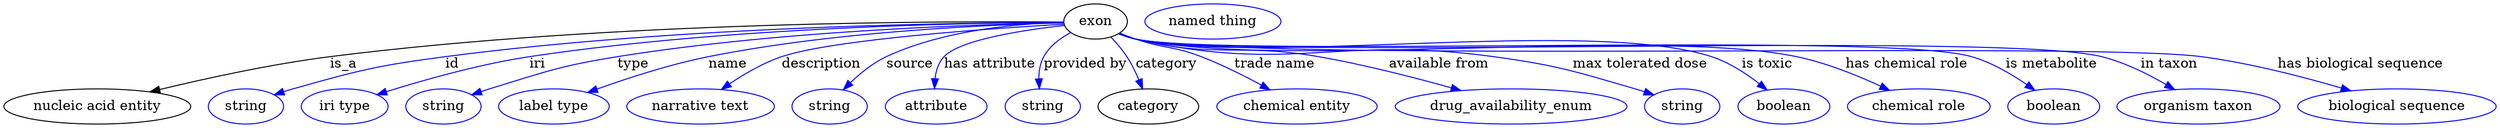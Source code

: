 digraph {
	graph [bb="0,0,2543.9,123"];
	node [label="\N"];
	exon	[height=0.5,
		label=exon,
		pos="1114.5,105",
		width=0.9027];
	"nucleic acid entity"	[height=0.5,
		pos="95.542,18",
		width=2.6539];
	exon -> "nucleic acid entity"	[label=is_a,
		lp="347.54,61.5",
		pos="e,149.47,32.944 1082,104.43 974.67,105.43 622.03,105.52 333.54,69 273.91,61.45 206.99,46.833 159.34,35.345"];
	id	[color=blue,
		height=0.5,
		label=string,
		pos="247.54,18",
		width=1.0652];
	exon -> id	[color=blue,
		label=id,
		lp="458.54,61.5",
		pos="e,276.54,29.96 1082,104.07 985.32,103.9 692.11,100.6 451.54,69 381.28,59.771 363.76,55.205 295.54,36 292.44,35.126 289.24,34.155 \
286.04,33.133",
		style=solid];
	iri	[color=blue,
		height=0.5,
		label="iri type",
		pos="348.54,18",
		width=1.2277];
	exon -> iri	[color=blue,
		label=iri,
		lp="545.54,61.5",
		pos="e,381.54,30.069 1081.8,104.06 993.43,103.78 742.94,100.08 537.54,69 486.4,61.263 429.18,45.021 391.23,33.14",
		style=solid];
	type	[color=blue,
		height=0.5,
		label=string,
		pos="449.54,18",
		width=1.0652];
	exon -> type	[color=blue,
		label=type,
		lp="643.54,61.5",
		pos="e,478.47,29.979 1082.1,103.62 1003.6,102.29 797.23,96.256 627.54,69 568.26,59.478 553.96,53.566 496.54,36 493.78,35.155 490.94,34.243 \
488.09,33.294",
		style=solid];
	name	[color=blue,
		height=0.5,
		label="label type",
		pos="562.54,18",
		width=1.5707];
	exon -> name	[color=blue,
		label=name,
		lp="739.54,61.5",
		pos="e,596.88,32.353 1081.9,103.53 1013.9,102.01 852.17,95.657 719.54,69 680.57,61.167 637.65,47.105 606.55,35.885",
		style=solid];
	description	[color=blue,
		height=0.5,
		label="narrative text",
		pos="712.54,18",
		width=2.0943];
	exon -> description	[color=blue,
		label=description,
		lp="834.04,61.5",
		pos="e,733.22,35.38 1082.3,102.29 1011.8,98.273 846.43,87.164 793.54,69 774.99,62.628 756.23,51.415 741.44,41.221",
		style=solid];
	source	[color=blue,
		height=0.5,
		label=string,
		pos="844.54,18",
		width=1.0652];
	exon -> source	[color=blue,
		label=source,
		lp="924.54,61.5",
		pos="e,858.03,35.17 1082.1,104.24 1038.6,103.35 960.16,97.469 900.54,69 887.23,62.645 874.75,52.139 864.96,42.393",
		style=solid];
	"has attribute"	[color=blue,
		height=0.5,
		label=attribute,
		pos="952.54,18",
		width=1.4443];
	exon -> "has attribute"	[color=blue,
		label="has attribute",
		lp="1006.5,61.5",
		pos="e,950.38,36.355 1082.7,101.04 1042.3,96.596 975.89,86.762 959.54,69 953.95,62.923 951.53,54.547 950.69,46.386",
		style=solid];
	"provided by"	[color=blue,
		height=0.5,
		label=string,
		pos="1060.5,18",
		width=1.0652];
	exon -> "provided by"	[color=blue,
		label="provided by",
		lp="1104,61.5",
		pos="e,1057.1,36.23 1089,93.654 1078.6,88.012 1067.6,79.913 1061.5,69 1057.8,62.203 1056.5,54.058 1056.5,46.335",
		style=solid];
	category	[height=0.5,
		pos="1168.5,18",
		width=1.4263];
	exon -> category	[color=blue,
		label=category,
		lp="1187,61.5",
		pos="e,1162.7,35.908 1130.4,88.879 1135.9,83.021 1142,76.036 1146.5,69 1151.3,61.737 1155.4,53.287 1158.8,45.422",
		style=solid];
	"trade name"	[color=blue,
		height=0.5,
		label="chemical entity",
		pos="1319.5,18",
		width=2.2748];
	exon -> "trade name"	[color=blue,
		label="trade name",
		lp="1296.5,61.5",
		pos="e,1292.3,35.062 1139.5,93.046 1144.7,90.912 1150.3,88.786 1155.5,87 1184.7,77.074 1193.8,80.127 1222.5,69 1243.3,60.965 1265.4,49.771 \
1283.3,40.011",
		style=solid];
	"available from"	[color=blue,
		height=0.5,
		label=drug_availability_enum,
		pos="1537.5,18",
		width=3.2858];
	exon -> "available from"	[color=blue,
		label="available from",
		lp="1464,61.5",
		pos="e,1486.4,34.335 1138.4,92.71 1143.9,90.494 1149.9,88.419 1155.5,87 1236.1,66.874 1259.7,83.307 1341.5,69 1387.3,61.003 1438,47.934 \
1476.4,37.162",
		style=solid];
	"max tolerated dose"	[color=blue,
		height=0.5,
		label=string,
		pos="1712.5,18",
		width=1.0652];
	exon -> "max tolerated dose"	[color=blue,
		label="max tolerated dose",
		lp="1669.5,61.5",
		pos="e,1683.5,29.887 1138.4,92.511 1143.9,90.305 1149.8,88.285 1155.5,87 1313.6,51.457 1359.1,91.056 1519.5,69 1585,60 1601.1,54.397 \
1664.5,36 1667.6,35.102 1670.8,34.114 1674,33.081",
		style=solid];
	"is toxic"	[color=blue,
		height=0.5,
		label=boolean,
		pos="1815.5,18",
		width=1.2999];
	exon -> "is toxic"	[color=blue,
		label="is toxic",
		lp="1799.5,61.5",
		pos="e,1798.5,34.906 1138.4,92.432 1143.9,90.23 1149.8,88.231 1155.5,87 1283.1,59.558 1618.5,109.51 1742.5,69 1760.2,63.235 1777.5,51.763 \
1790.8,41.26",
		style=solid];
	"has chemical role"	[color=blue,
		height=0.5,
		label="chemical role",
		pos="1953.5,18",
		width=2.022];
	exon -> "has chemical role"	[color=blue,
		label="has chemical role",
		lp="1942,61.5",
		pos="e,1923.9,34.454 1138.4,92.415 1143.9,90.214 1149.8,88.22 1155.5,87 1302.1,55.784 1682.8,99.5 1829.5,69 1859.2,62.826 1890.9,49.93 \
1914.8,38.782",
		style=solid];
	"is metabolite"	[color=blue,
		height=0.5,
		label=boolean,
		pos="2091.5,18",
		width=1.2999];
	exon -> "is metabolite"	[color=blue,
		label="is metabolite",
		lp="2089.5,61.5",
		pos="e,2072.5,34.494 1138.3,92.391 1143.9,90.192 1149.8,88.204 1155.5,87 1248.3,67.509 1917.5,95.348 2008.5,69 2028.5,63.215 2048.6,51.344 \
2064,40.62",
		style=solid];
	"in taxon"	[color=blue,
		height=0.5,
		label="organism taxon",
		pos="2239.5,18",
		width=2.3109];
	exon -> "in taxon"	[color=blue,
		label="in taxon",
		lp="2209.5,61.5",
		pos="e,2215.1,35.26 1138.3,92.379 1143.9,90.18 1149.8,88.196 1155.5,87 1262.7,64.646 2034.3,95.336 2140.5,69 2163.8,63.227 2187.9,51.228 \
2206.5,40.431",
		style=solid];
	"has biological sequence"	[color=blue,
		height=0.5,
		label="biological sequence",
		pos="2442.5,18",
		width=2.8164];
	exon -> "has biological sequence"	[color=blue,
		label="has biological sequence",
		lp="2405,61.5",
		pos="e,2395.4,34.018 1138.3,92.372 1143.9,90.173 1149.8,88.191 1155.5,87 1273.8,62.433 2122.8,84.751 2242.5,69 2291.6,62.546 2346,48.476 \
2385.7,36.901",
		style=solid];
	"named thing_category"	[color=blue,
		height=0.5,
		label="named thing",
		pos="1234.5,105",
		width=1.9318];
}
